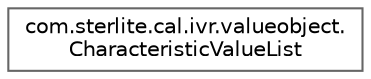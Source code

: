 digraph "Graphical Class Hierarchy"
{
 // LATEX_PDF_SIZE
  bgcolor="transparent";
  edge [fontname=Helvetica,fontsize=10,labelfontname=Helvetica,labelfontsize=10];
  node [fontname=Helvetica,fontsize=10,shape=box,height=0.2,width=0.4];
  rankdir="LR";
  Node0 [id="Node000000",label="com.sterlite.cal.ivr.valueobject.\lCharacteristicValueList",height=0.2,width=0.4,color="grey40", fillcolor="white", style="filled",URL="$classcom_1_1sterlite_1_1cal_1_1ivr_1_1valueobject_1_1_characteristic_value_list.html",tooltip=" "];
}
